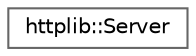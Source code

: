 digraph "Graphical Class Hierarchy"
{
 // LATEX_PDF_SIZE
  bgcolor="transparent";
  edge [fontname=Helvetica,fontsize=10,labelfontname=Helvetica,labelfontsize=10];
  node [fontname=Helvetica,fontsize=10,shape=box,height=0.2,width=0.4];
  rankdir="LR";
  Node0 [id="Node000000",label="httplib::Server",height=0.2,width=0.4,color="grey40", fillcolor="white", style="filled",URL="$classhttplib_1_1Server.html",tooltip=" "];
}
